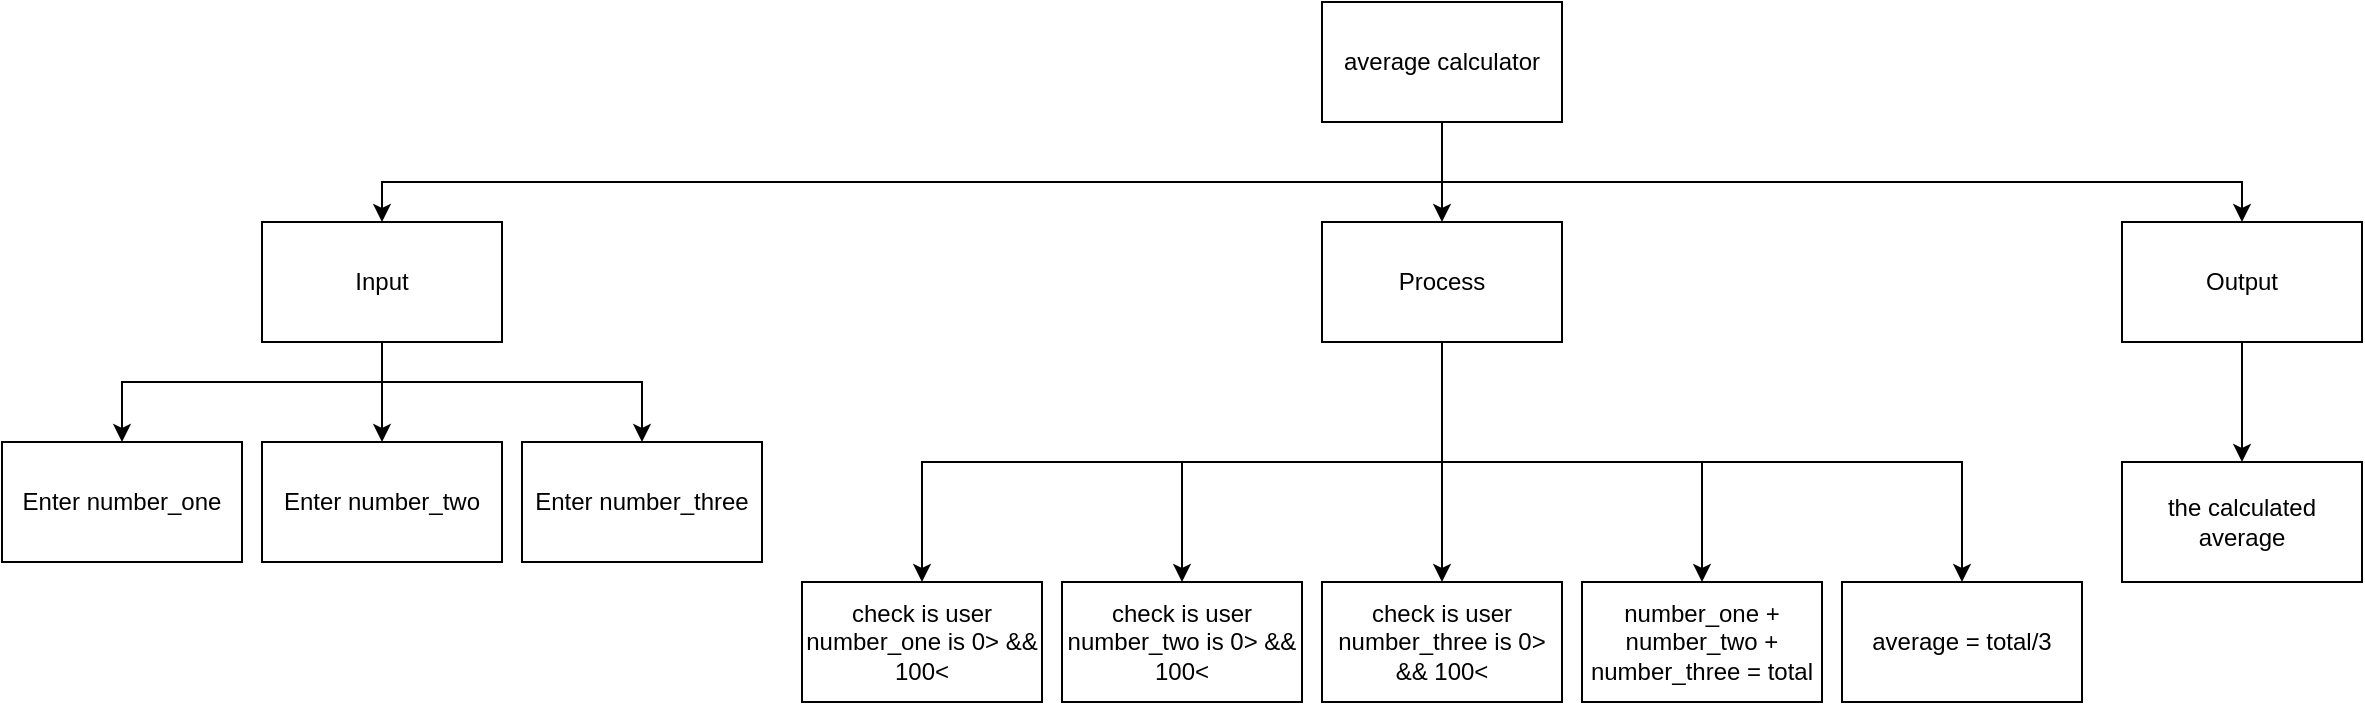 <mxfile>
    <diagram id="Ek28gAYluiZjqxpAqC49" name="Page-1">
        <mxGraphModel dx="1901" dy="1918" grid="1" gridSize="10" guides="1" tooltips="1" connect="1" arrows="1" fold="1" page="1" pageScale="1" pageWidth="827" pageHeight="1169" math="0" shadow="0">
            <root>
                <mxCell id="0"/>
                <mxCell id="1" parent="0"/>
                <mxCell id="2" style="edgeStyle=none;html=1;entryX=0.5;entryY=0;entryDx=0;entryDy=0;rounded=0;" parent="1" source="5" target="8" edge="1">
                    <mxGeometry relative="1" as="geometry"/>
                </mxCell>
                <mxCell id="3" style="edgeStyle=none;rounded=0;html=1;entryX=0.5;entryY=0;entryDx=0;entryDy=0;" parent="1" target="6" edge="1">
                    <mxGeometry relative="1" as="geometry">
                        <mxPoint x="260" y="-390.0" as="sourcePoint"/>
                        <Array as="points">
                            <mxPoint x="-270" y="-390"/>
                        </Array>
                    </mxGeometry>
                </mxCell>
                <mxCell id="4" style="edgeStyle=none;rounded=0;html=1;entryX=0.5;entryY=0;entryDx=0;entryDy=0;" parent="1" target="10" edge="1">
                    <mxGeometry relative="1" as="geometry">
                        <mxPoint x="260" y="-390.0" as="sourcePoint"/>
                        <Array as="points">
                            <mxPoint x="660" y="-390"/>
                        </Array>
                    </mxGeometry>
                </mxCell>
                <mxCell id="5" value="average calculator" style="rounded=0;whiteSpace=wrap;html=1;" parent="1" vertex="1">
                    <mxGeometry x="200" y="-480" width="120" height="60" as="geometry"/>
                </mxCell>
                <mxCell id="39" style="edgeStyle=none;html=1;entryX=0.5;entryY=0;entryDx=0;entryDy=0;rounded=0;" parent="1" target="38" edge="1">
                    <mxGeometry relative="1" as="geometry">
                        <mxPoint x="-270" y="-290" as="sourcePoint"/>
                        <Array as="points">
                            <mxPoint x="-140" y="-290"/>
                        </Array>
                    </mxGeometry>
                </mxCell>
                <mxCell id="41" style="edgeStyle=none;html=1;entryX=0.5;entryY=0;entryDx=0;entryDy=0;" parent="1" source="6" target="11" edge="1">
                    <mxGeometry relative="1" as="geometry"/>
                </mxCell>
                <mxCell id="42" style="edgeStyle=none;html=1;entryX=0.5;entryY=0;entryDx=0;entryDy=0;rounded=0;" parent="1" target="36" edge="1">
                    <mxGeometry relative="1" as="geometry">
                        <mxPoint x="-270" y="-290" as="sourcePoint"/>
                        <Array as="points">
                            <mxPoint x="-400" y="-290"/>
                        </Array>
                    </mxGeometry>
                </mxCell>
                <mxCell id="6" value="Input" style="rounded=0;whiteSpace=wrap;html=1;" parent="1" vertex="1">
                    <mxGeometry x="-330" y="-370" width="120" height="60" as="geometry"/>
                </mxCell>
                <mxCell id="46" style="edgeStyle=none;rounded=0;html=1;entryX=0.5;entryY=0;entryDx=0;entryDy=0;" parent="1" source="8" target="21" edge="1">
                    <mxGeometry relative="1" as="geometry"/>
                </mxCell>
                <mxCell id="47" style="edgeStyle=none;rounded=0;html=1;entryX=0.5;entryY=0;entryDx=0;entryDy=0;" parent="1" target="13" edge="1">
                    <mxGeometry relative="1" as="geometry">
                        <mxPoint x="260" y="-250" as="sourcePoint"/>
                        <Array as="points">
                            <mxPoint x="130" y="-250"/>
                        </Array>
                    </mxGeometry>
                </mxCell>
                <mxCell id="48" style="edgeStyle=none;rounded=0;html=1;entryX=0.5;entryY=0;entryDx=0;entryDy=0;" parent="1" target="43" edge="1">
                    <mxGeometry relative="1" as="geometry">
                        <mxPoint x="260" y="-250" as="sourcePoint"/>
                        <Array as="points">
                            <mxPoint x="390" y="-250"/>
                        </Array>
                    </mxGeometry>
                </mxCell>
                <mxCell id="49" style="edgeStyle=none;rounded=0;html=1;entryX=0.5;entryY=0;entryDx=0;entryDy=0;" parent="1" target="29" edge="1">
                    <mxGeometry relative="1" as="geometry">
                        <mxPoint x="260" y="-250" as="sourcePoint"/>
                        <Array as="points">
                            <mxPoint y="-250"/>
                        </Array>
                    </mxGeometry>
                </mxCell>
                <mxCell id="50" style="edgeStyle=none;html=1;entryX=0.5;entryY=0;entryDx=0;entryDy=0;rounded=0;" edge="1" parent="1" target="44">
                    <mxGeometry relative="1" as="geometry">
                        <mxPoint x="390" y="-250" as="sourcePoint"/>
                        <Array as="points">
                            <mxPoint x="520" y="-250"/>
                        </Array>
                    </mxGeometry>
                </mxCell>
                <mxCell id="8" value="Process" style="rounded=0;whiteSpace=wrap;html=1;" parent="1" vertex="1">
                    <mxGeometry x="200" y="-370" width="120" height="60" as="geometry"/>
                </mxCell>
                <mxCell id="32" style="edgeStyle=none;html=1;entryX=0.5;entryY=0;entryDx=0;entryDy=0;exitX=0.5;exitY=1;exitDx=0;exitDy=0;" parent="1" source="10" target="25" edge="1">
                    <mxGeometry relative="1" as="geometry"/>
                </mxCell>
                <mxCell id="10" value="Output" style="rounded=0;whiteSpace=wrap;html=1;" parent="1" vertex="1">
                    <mxGeometry x="600" y="-370" width="120" height="60" as="geometry"/>
                </mxCell>
                <mxCell id="11" value="Enter number_two" style="rounded=0;whiteSpace=wrap;html=1;" parent="1" vertex="1">
                    <mxGeometry x="-330" y="-260" width="120" height="60" as="geometry"/>
                </mxCell>
                <mxCell id="13" value="check is user number_two is 0&amp;gt; &amp;amp;&amp;amp; 100&amp;lt;" style="rounded=0;whiteSpace=wrap;html=1;" parent="1" vertex="1">
                    <mxGeometry x="70" y="-190" width="120" height="60" as="geometry"/>
                </mxCell>
                <mxCell id="21" value="check is user number_three is 0&amp;gt; &amp;amp;&amp;amp; 100&amp;lt;" style="rounded=0;whiteSpace=wrap;html=1;" parent="1" vertex="1">
                    <mxGeometry x="200" y="-190" width="120" height="60" as="geometry"/>
                </mxCell>
                <mxCell id="25" value="the calculated average" style="rounded=0;whiteSpace=wrap;html=1;" parent="1" vertex="1">
                    <mxGeometry x="600" y="-250" width="120" height="60" as="geometry"/>
                </mxCell>
                <mxCell id="29" value="check is user number_one is 0&amp;gt; &amp;amp;&amp;amp; 100&amp;lt;" style="rounded=0;whiteSpace=wrap;html=1;" parent="1" vertex="1">
                    <mxGeometry x="-60" y="-190" width="120" height="60" as="geometry"/>
                </mxCell>
                <mxCell id="36" value="Enter number_one" style="rounded=0;whiteSpace=wrap;html=1;" parent="1" vertex="1">
                    <mxGeometry x="-460" y="-260" width="120" height="60" as="geometry"/>
                </mxCell>
                <mxCell id="38" value="Enter number_three" style="rounded=0;whiteSpace=wrap;html=1;" parent="1" vertex="1">
                    <mxGeometry x="-200" y="-260" width="120" height="60" as="geometry"/>
                </mxCell>
                <mxCell id="43" value="number_one + number_two + number_three = total" style="rounded=0;whiteSpace=wrap;html=1;" parent="1" vertex="1">
                    <mxGeometry x="330" y="-190" width="120" height="60" as="geometry"/>
                </mxCell>
                <mxCell id="44" value="average = total/3" style="rounded=0;whiteSpace=wrap;html=1;" parent="1" vertex="1">
                    <mxGeometry x="460" y="-190" width="120" height="60" as="geometry"/>
                </mxCell>
            </root>
        </mxGraphModel>
    </diagram>
</mxfile>